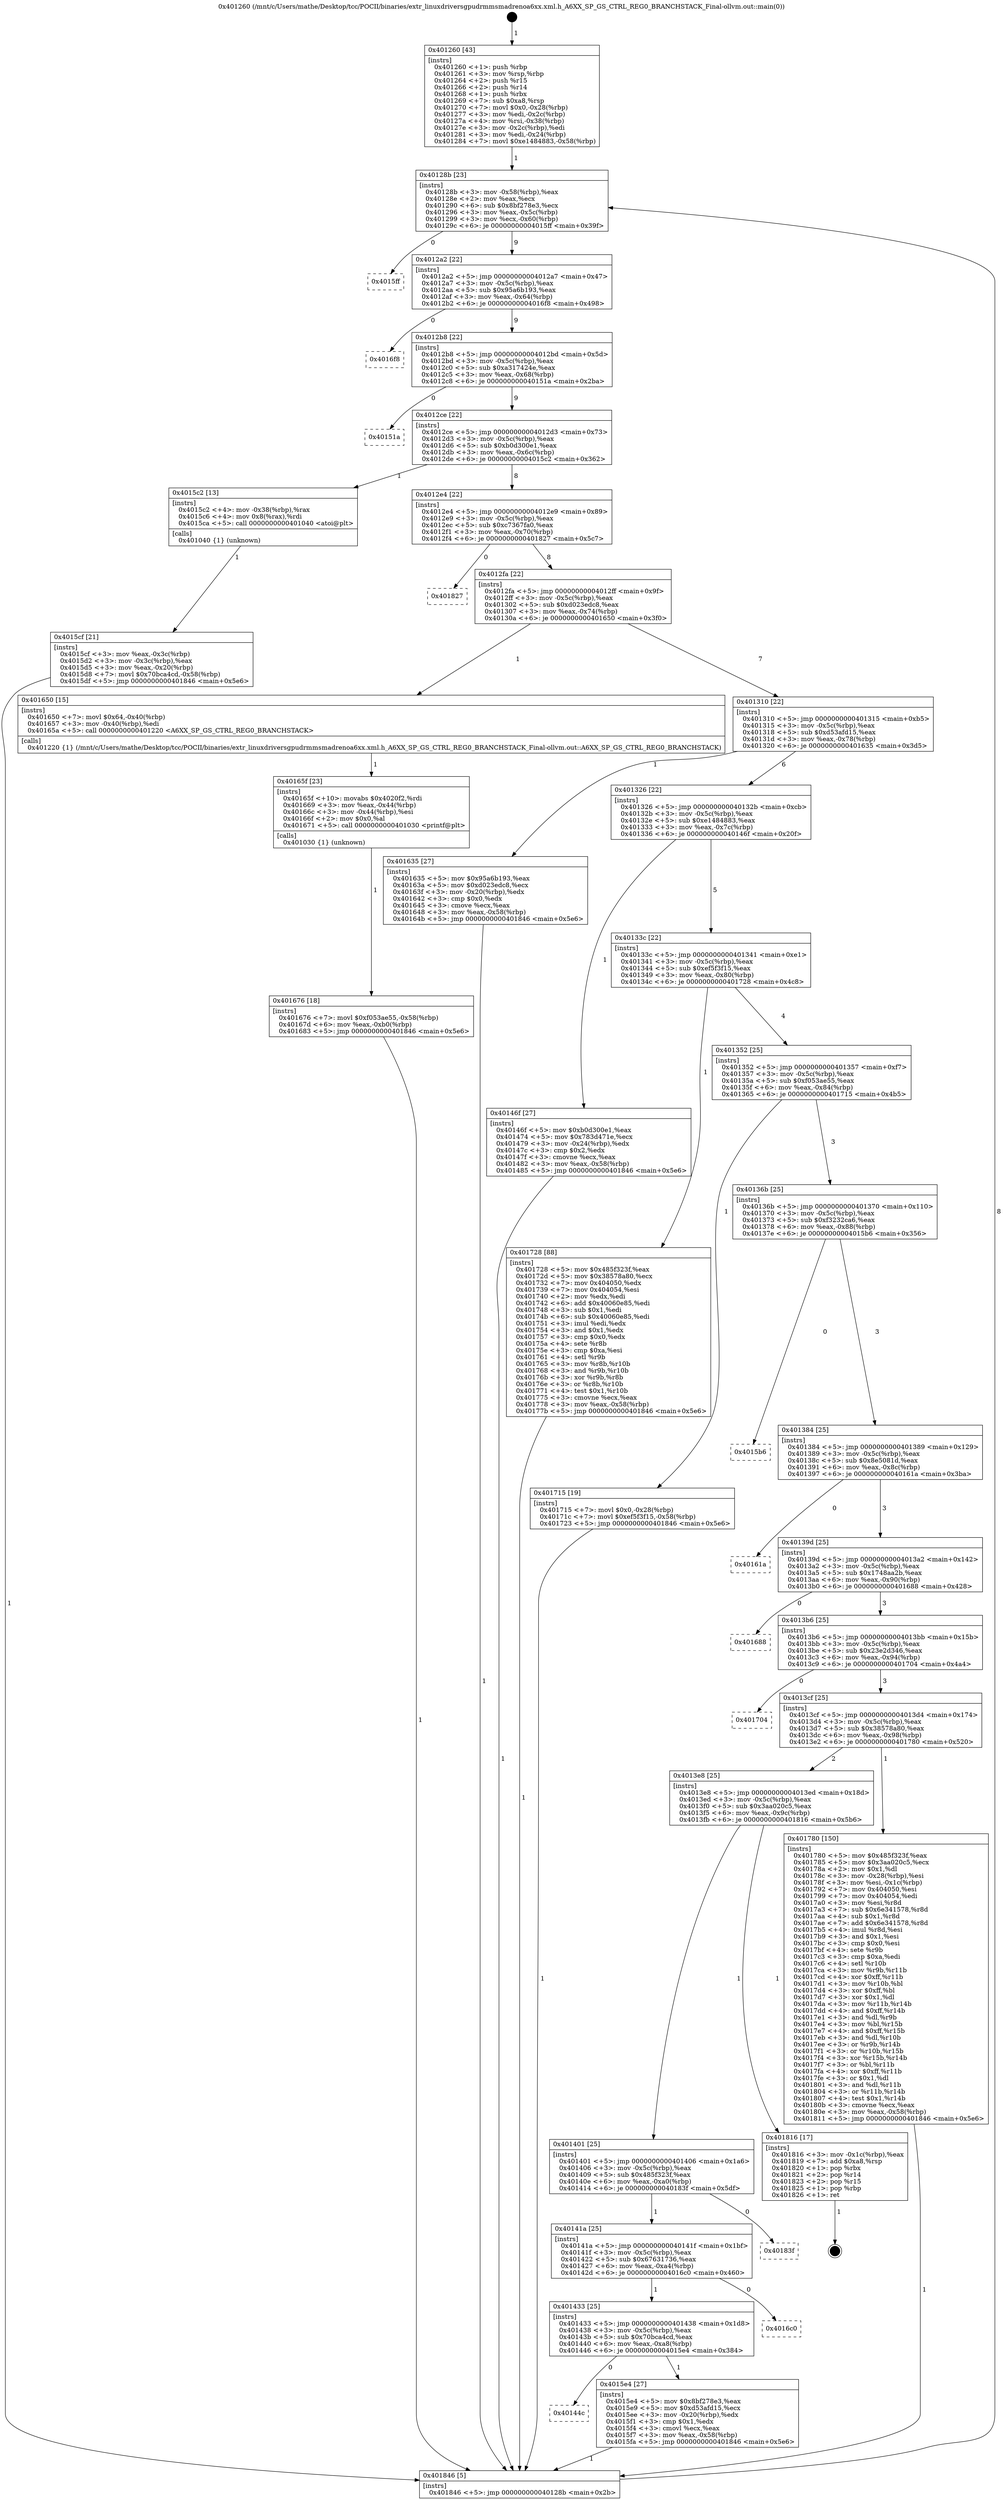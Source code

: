 digraph "0x401260" {
  label = "0x401260 (/mnt/c/Users/mathe/Desktop/tcc/POCII/binaries/extr_linuxdriversgpudrmmsmadrenoa6xx.xml.h_A6XX_SP_GS_CTRL_REG0_BRANCHSTACK_Final-ollvm.out::main(0))"
  labelloc = "t"
  node[shape=record]

  Entry [label="",width=0.3,height=0.3,shape=circle,fillcolor=black,style=filled]
  "0x40128b" [label="{
     0x40128b [23]\l
     | [instrs]\l
     &nbsp;&nbsp;0x40128b \<+3\>: mov -0x58(%rbp),%eax\l
     &nbsp;&nbsp;0x40128e \<+2\>: mov %eax,%ecx\l
     &nbsp;&nbsp;0x401290 \<+6\>: sub $0x8bf278e3,%ecx\l
     &nbsp;&nbsp;0x401296 \<+3\>: mov %eax,-0x5c(%rbp)\l
     &nbsp;&nbsp;0x401299 \<+3\>: mov %ecx,-0x60(%rbp)\l
     &nbsp;&nbsp;0x40129c \<+6\>: je 00000000004015ff \<main+0x39f\>\l
  }"]
  "0x4015ff" [label="{
     0x4015ff\l
  }", style=dashed]
  "0x4012a2" [label="{
     0x4012a2 [22]\l
     | [instrs]\l
     &nbsp;&nbsp;0x4012a2 \<+5\>: jmp 00000000004012a7 \<main+0x47\>\l
     &nbsp;&nbsp;0x4012a7 \<+3\>: mov -0x5c(%rbp),%eax\l
     &nbsp;&nbsp;0x4012aa \<+5\>: sub $0x95a6b193,%eax\l
     &nbsp;&nbsp;0x4012af \<+3\>: mov %eax,-0x64(%rbp)\l
     &nbsp;&nbsp;0x4012b2 \<+6\>: je 00000000004016f8 \<main+0x498\>\l
  }"]
  Exit [label="",width=0.3,height=0.3,shape=circle,fillcolor=black,style=filled,peripheries=2]
  "0x4016f8" [label="{
     0x4016f8\l
  }", style=dashed]
  "0x4012b8" [label="{
     0x4012b8 [22]\l
     | [instrs]\l
     &nbsp;&nbsp;0x4012b8 \<+5\>: jmp 00000000004012bd \<main+0x5d\>\l
     &nbsp;&nbsp;0x4012bd \<+3\>: mov -0x5c(%rbp),%eax\l
     &nbsp;&nbsp;0x4012c0 \<+5\>: sub $0xa317424e,%eax\l
     &nbsp;&nbsp;0x4012c5 \<+3\>: mov %eax,-0x68(%rbp)\l
     &nbsp;&nbsp;0x4012c8 \<+6\>: je 000000000040151a \<main+0x2ba\>\l
  }"]
  "0x401676" [label="{
     0x401676 [18]\l
     | [instrs]\l
     &nbsp;&nbsp;0x401676 \<+7\>: movl $0xf053ae55,-0x58(%rbp)\l
     &nbsp;&nbsp;0x40167d \<+6\>: mov %eax,-0xb0(%rbp)\l
     &nbsp;&nbsp;0x401683 \<+5\>: jmp 0000000000401846 \<main+0x5e6\>\l
  }"]
  "0x40151a" [label="{
     0x40151a\l
  }", style=dashed]
  "0x4012ce" [label="{
     0x4012ce [22]\l
     | [instrs]\l
     &nbsp;&nbsp;0x4012ce \<+5\>: jmp 00000000004012d3 \<main+0x73\>\l
     &nbsp;&nbsp;0x4012d3 \<+3\>: mov -0x5c(%rbp),%eax\l
     &nbsp;&nbsp;0x4012d6 \<+5\>: sub $0xb0d300e1,%eax\l
     &nbsp;&nbsp;0x4012db \<+3\>: mov %eax,-0x6c(%rbp)\l
     &nbsp;&nbsp;0x4012de \<+6\>: je 00000000004015c2 \<main+0x362\>\l
  }"]
  "0x40165f" [label="{
     0x40165f [23]\l
     | [instrs]\l
     &nbsp;&nbsp;0x40165f \<+10\>: movabs $0x4020f2,%rdi\l
     &nbsp;&nbsp;0x401669 \<+3\>: mov %eax,-0x44(%rbp)\l
     &nbsp;&nbsp;0x40166c \<+3\>: mov -0x44(%rbp),%esi\l
     &nbsp;&nbsp;0x40166f \<+2\>: mov $0x0,%al\l
     &nbsp;&nbsp;0x401671 \<+5\>: call 0000000000401030 \<printf@plt\>\l
     | [calls]\l
     &nbsp;&nbsp;0x401030 \{1\} (unknown)\l
  }"]
  "0x4015c2" [label="{
     0x4015c2 [13]\l
     | [instrs]\l
     &nbsp;&nbsp;0x4015c2 \<+4\>: mov -0x38(%rbp),%rax\l
     &nbsp;&nbsp;0x4015c6 \<+4\>: mov 0x8(%rax),%rdi\l
     &nbsp;&nbsp;0x4015ca \<+5\>: call 0000000000401040 \<atoi@plt\>\l
     | [calls]\l
     &nbsp;&nbsp;0x401040 \{1\} (unknown)\l
  }"]
  "0x4012e4" [label="{
     0x4012e4 [22]\l
     | [instrs]\l
     &nbsp;&nbsp;0x4012e4 \<+5\>: jmp 00000000004012e9 \<main+0x89\>\l
     &nbsp;&nbsp;0x4012e9 \<+3\>: mov -0x5c(%rbp),%eax\l
     &nbsp;&nbsp;0x4012ec \<+5\>: sub $0xc7367fa0,%eax\l
     &nbsp;&nbsp;0x4012f1 \<+3\>: mov %eax,-0x70(%rbp)\l
     &nbsp;&nbsp;0x4012f4 \<+6\>: je 0000000000401827 \<main+0x5c7\>\l
  }"]
  "0x40144c" [label="{
     0x40144c\l
  }", style=dashed]
  "0x401827" [label="{
     0x401827\l
  }", style=dashed]
  "0x4012fa" [label="{
     0x4012fa [22]\l
     | [instrs]\l
     &nbsp;&nbsp;0x4012fa \<+5\>: jmp 00000000004012ff \<main+0x9f\>\l
     &nbsp;&nbsp;0x4012ff \<+3\>: mov -0x5c(%rbp),%eax\l
     &nbsp;&nbsp;0x401302 \<+5\>: sub $0xd023edc8,%eax\l
     &nbsp;&nbsp;0x401307 \<+3\>: mov %eax,-0x74(%rbp)\l
     &nbsp;&nbsp;0x40130a \<+6\>: je 0000000000401650 \<main+0x3f0\>\l
  }"]
  "0x4015e4" [label="{
     0x4015e4 [27]\l
     | [instrs]\l
     &nbsp;&nbsp;0x4015e4 \<+5\>: mov $0x8bf278e3,%eax\l
     &nbsp;&nbsp;0x4015e9 \<+5\>: mov $0xd53afd15,%ecx\l
     &nbsp;&nbsp;0x4015ee \<+3\>: mov -0x20(%rbp),%edx\l
     &nbsp;&nbsp;0x4015f1 \<+3\>: cmp $0x1,%edx\l
     &nbsp;&nbsp;0x4015f4 \<+3\>: cmovl %ecx,%eax\l
     &nbsp;&nbsp;0x4015f7 \<+3\>: mov %eax,-0x58(%rbp)\l
     &nbsp;&nbsp;0x4015fa \<+5\>: jmp 0000000000401846 \<main+0x5e6\>\l
  }"]
  "0x401650" [label="{
     0x401650 [15]\l
     | [instrs]\l
     &nbsp;&nbsp;0x401650 \<+7\>: movl $0x64,-0x40(%rbp)\l
     &nbsp;&nbsp;0x401657 \<+3\>: mov -0x40(%rbp),%edi\l
     &nbsp;&nbsp;0x40165a \<+5\>: call 0000000000401220 \<A6XX_SP_GS_CTRL_REG0_BRANCHSTACK\>\l
     | [calls]\l
     &nbsp;&nbsp;0x401220 \{1\} (/mnt/c/Users/mathe/Desktop/tcc/POCII/binaries/extr_linuxdriversgpudrmmsmadrenoa6xx.xml.h_A6XX_SP_GS_CTRL_REG0_BRANCHSTACK_Final-ollvm.out::A6XX_SP_GS_CTRL_REG0_BRANCHSTACK)\l
  }"]
  "0x401310" [label="{
     0x401310 [22]\l
     | [instrs]\l
     &nbsp;&nbsp;0x401310 \<+5\>: jmp 0000000000401315 \<main+0xb5\>\l
     &nbsp;&nbsp;0x401315 \<+3\>: mov -0x5c(%rbp),%eax\l
     &nbsp;&nbsp;0x401318 \<+5\>: sub $0xd53afd15,%eax\l
     &nbsp;&nbsp;0x40131d \<+3\>: mov %eax,-0x78(%rbp)\l
     &nbsp;&nbsp;0x401320 \<+6\>: je 0000000000401635 \<main+0x3d5\>\l
  }"]
  "0x401433" [label="{
     0x401433 [25]\l
     | [instrs]\l
     &nbsp;&nbsp;0x401433 \<+5\>: jmp 0000000000401438 \<main+0x1d8\>\l
     &nbsp;&nbsp;0x401438 \<+3\>: mov -0x5c(%rbp),%eax\l
     &nbsp;&nbsp;0x40143b \<+5\>: sub $0x70bca4cd,%eax\l
     &nbsp;&nbsp;0x401440 \<+6\>: mov %eax,-0xa8(%rbp)\l
     &nbsp;&nbsp;0x401446 \<+6\>: je 00000000004015e4 \<main+0x384\>\l
  }"]
  "0x401635" [label="{
     0x401635 [27]\l
     | [instrs]\l
     &nbsp;&nbsp;0x401635 \<+5\>: mov $0x95a6b193,%eax\l
     &nbsp;&nbsp;0x40163a \<+5\>: mov $0xd023edc8,%ecx\l
     &nbsp;&nbsp;0x40163f \<+3\>: mov -0x20(%rbp),%edx\l
     &nbsp;&nbsp;0x401642 \<+3\>: cmp $0x0,%edx\l
     &nbsp;&nbsp;0x401645 \<+3\>: cmove %ecx,%eax\l
     &nbsp;&nbsp;0x401648 \<+3\>: mov %eax,-0x58(%rbp)\l
     &nbsp;&nbsp;0x40164b \<+5\>: jmp 0000000000401846 \<main+0x5e6\>\l
  }"]
  "0x401326" [label="{
     0x401326 [22]\l
     | [instrs]\l
     &nbsp;&nbsp;0x401326 \<+5\>: jmp 000000000040132b \<main+0xcb\>\l
     &nbsp;&nbsp;0x40132b \<+3\>: mov -0x5c(%rbp),%eax\l
     &nbsp;&nbsp;0x40132e \<+5\>: sub $0xe1484883,%eax\l
     &nbsp;&nbsp;0x401333 \<+3\>: mov %eax,-0x7c(%rbp)\l
     &nbsp;&nbsp;0x401336 \<+6\>: je 000000000040146f \<main+0x20f\>\l
  }"]
  "0x4016c0" [label="{
     0x4016c0\l
  }", style=dashed]
  "0x40146f" [label="{
     0x40146f [27]\l
     | [instrs]\l
     &nbsp;&nbsp;0x40146f \<+5\>: mov $0xb0d300e1,%eax\l
     &nbsp;&nbsp;0x401474 \<+5\>: mov $0x783d471e,%ecx\l
     &nbsp;&nbsp;0x401479 \<+3\>: mov -0x24(%rbp),%edx\l
     &nbsp;&nbsp;0x40147c \<+3\>: cmp $0x2,%edx\l
     &nbsp;&nbsp;0x40147f \<+3\>: cmovne %ecx,%eax\l
     &nbsp;&nbsp;0x401482 \<+3\>: mov %eax,-0x58(%rbp)\l
     &nbsp;&nbsp;0x401485 \<+5\>: jmp 0000000000401846 \<main+0x5e6\>\l
  }"]
  "0x40133c" [label="{
     0x40133c [22]\l
     | [instrs]\l
     &nbsp;&nbsp;0x40133c \<+5\>: jmp 0000000000401341 \<main+0xe1\>\l
     &nbsp;&nbsp;0x401341 \<+3\>: mov -0x5c(%rbp),%eax\l
     &nbsp;&nbsp;0x401344 \<+5\>: sub $0xef5f3f15,%eax\l
     &nbsp;&nbsp;0x401349 \<+3\>: mov %eax,-0x80(%rbp)\l
     &nbsp;&nbsp;0x40134c \<+6\>: je 0000000000401728 \<main+0x4c8\>\l
  }"]
  "0x401846" [label="{
     0x401846 [5]\l
     | [instrs]\l
     &nbsp;&nbsp;0x401846 \<+5\>: jmp 000000000040128b \<main+0x2b\>\l
  }"]
  "0x401260" [label="{
     0x401260 [43]\l
     | [instrs]\l
     &nbsp;&nbsp;0x401260 \<+1\>: push %rbp\l
     &nbsp;&nbsp;0x401261 \<+3\>: mov %rsp,%rbp\l
     &nbsp;&nbsp;0x401264 \<+2\>: push %r15\l
     &nbsp;&nbsp;0x401266 \<+2\>: push %r14\l
     &nbsp;&nbsp;0x401268 \<+1\>: push %rbx\l
     &nbsp;&nbsp;0x401269 \<+7\>: sub $0xa8,%rsp\l
     &nbsp;&nbsp;0x401270 \<+7\>: movl $0x0,-0x28(%rbp)\l
     &nbsp;&nbsp;0x401277 \<+3\>: mov %edi,-0x2c(%rbp)\l
     &nbsp;&nbsp;0x40127a \<+4\>: mov %rsi,-0x38(%rbp)\l
     &nbsp;&nbsp;0x40127e \<+3\>: mov -0x2c(%rbp),%edi\l
     &nbsp;&nbsp;0x401281 \<+3\>: mov %edi,-0x24(%rbp)\l
     &nbsp;&nbsp;0x401284 \<+7\>: movl $0xe1484883,-0x58(%rbp)\l
  }"]
  "0x4015cf" [label="{
     0x4015cf [21]\l
     | [instrs]\l
     &nbsp;&nbsp;0x4015cf \<+3\>: mov %eax,-0x3c(%rbp)\l
     &nbsp;&nbsp;0x4015d2 \<+3\>: mov -0x3c(%rbp),%eax\l
     &nbsp;&nbsp;0x4015d5 \<+3\>: mov %eax,-0x20(%rbp)\l
     &nbsp;&nbsp;0x4015d8 \<+7\>: movl $0x70bca4cd,-0x58(%rbp)\l
     &nbsp;&nbsp;0x4015df \<+5\>: jmp 0000000000401846 \<main+0x5e6\>\l
  }"]
  "0x40141a" [label="{
     0x40141a [25]\l
     | [instrs]\l
     &nbsp;&nbsp;0x40141a \<+5\>: jmp 000000000040141f \<main+0x1bf\>\l
     &nbsp;&nbsp;0x40141f \<+3\>: mov -0x5c(%rbp),%eax\l
     &nbsp;&nbsp;0x401422 \<+5\>: sub $0x67631736,%eax\l
     &nbsp;&nbsp;0x401427 \<+6\>: mov %eax,-0xa4(%rbp)\l
     &nbsp;&nbsp;0x40142d \<+6\>: je 00000000004016c0 \<main+0x460\>\l
  }"]
  "0x401728" [label="{
     0x401728 [88]\l
     | [instrs]\l
     &nbsp;&nbsp;0x401728 \<+5\>: mov $0x485f323f,%eax\l
     &nbsp;&nbsp;0x40172d \<+5\>: mov $0x38578a80,%ecx\l
     &nbsp;&nbsp;0x401732 \<+7\>: mov 0x404050,%edx\l
     &nbsp;&nbsp;0x401739 \<+7\>: mov 0x404054,%esi\l
     &nbsp;&nbsp;0x401740 \<+2\>: mov %edx,%edi\l
     &nbsp;&nbsp;0x401742 \<+6\>: add $0x40060e85,%edi\l
     &nbsp;&nbsp;0x401748 \<+3\>: sub $0x1,%edi\l
     &nbsp;&nbsp;0x40174b \<+6\>: sub $0x40060e85,%edi\l
     &nbsp;&nbsp;0x401751 \<+3\>: imul %edi,%edx\l
     &nbsp;&nbsp;0x401754 \<+3\>: and $0x1,%edx\l
     &nbsp;&nbsp;0x401757 \<+3\>: cmp $0x0,%edx\l
     &nbsp;&nbsp;0x40175a \<+4\>: sete %r8b\l
     &nbsp;&nbsp;0x40175e \<+3\>: cmp $0xa,%esi\l
     &nbsp;&nbsp;0x401761 \<+4\>: setl %r9b\l
     &nbsp;&nbsp;0x401765 \<+3\>: mov %r8b,%r10b\l
     &nbsp;&nbsp;0x401768 \<+3\>: and %r9b,%r10b\l
     &nbsp;&nbsp;0x40176b \<+3\>: xor %r9b,%r8b\l
     &nbsp;&nbsp;0x40176e \<+3\>: or %r8b,%r10b\l
     &nbsp;&nbsp;0x401771 \<+4\>: test $0x1,%r10b\l
     &nbsp;&nbsp;0x401775 \<+3\>: cmovne %ecx,%eax\l
     &nbsp;&nbsp;0x401778 \<+3\>: mov %eax,-0x58(%rbp)\l
     &nbsp;&nbsp;0x40177b \<+5\>: jmp 0000000000401846 \<main+0x5e6\>\l
  }"]
  "0x401352" [label="{
     0x401352 [25]\l
     | [instrs]\l
     &nbsp;&nbsp;0x401352 \<+5\>: jmp 0000000000401357 \<main+0xf7\>\l
     &nbsp;&nbsp;0x401357 \<+3\>: mov -0x5c(%rbp),%eax\l
     &nbsp;&nbsp;0x40135a \<+5\>: sub $0xf053ae55,%eax\l
     &nbsp;&nbsp;0x40135f \<+6\>: mov %eax,-0x84(%rbp)\l
     &nbsp;&nbsp;0x401365 \<+6\>: je 0000000000401715 \<main+0x4b5\>\l
  }"]
  "0x40183f" [label="{
     0x40183f\l
  }", style=dashed]
  "0x401715" [label="{
     0x401715 [19]\l
     | [instrs]\l
     &nbsp;&nbsp;0x401715 \<+7\>: movl $0x0,-0x28(%rbp)\l
     &nbsp;&nbsp;0x40171c \<+7\>: movl $0xef5f3f15,-0x58(%rbp)\l
     &nbsp;&nbsp;0x401723 \<+5\>: jmp 0000000000401846 \<main+0x5e6\>\l
  }"]
  "0x40136b" [label="{
     0x40136b [25]\l
     | [instrs]\l
     &nbsp;&nbsp;0x40136b \<+5\>: jmp 0000000000401370 \<main+0x110\>\l
     &nbsp;&nbsp;0x401370 \<+3\>: mov -0x5c(%rbp),%eax\l
     &nbsp;&nbsp;0x401373 \<+5\>: sub $0xf3232ca6,%eax\l
     &nbsp;&nbsp;0x401378 \<+6\>: mov %eax,-0x88(%rbp)\l
     &nbsp;&nbsp;0x40137e \<+6\>: je 00000000004015b6 \<main+0x356\>\l
  }"]
  "0x401401" [label="{
     0x401401 [25]\l
     | [instrs]\l
     &nbsp;&nbsp;0x401401 \<+5\>: jmp 0000000000401406 \<main+0x1a6\>\l
     &nbsp;&nbsp;0x401406 \<+3\>: mov -0x5c(%rbp),%eax\l
     &nbsp;&nbsp;0x401409 \<+5\>: sub $0x485f323f,%eax\l
     &nbsp;&nbsp;0x40140e \<+6\>: mov %eax,-0xa0(%rbp)\l
     &nbsp;&nbsp;0x401414 \<+6\>: je 000000000040183f \<main+0x5df\>\l
  }"]
  "0x4015b6" [label="{
     0x4015b6\l
  }", style=dashed]
  "0x401384" [label="{
     0x401384 [25]\l
     | [instrs]\l
     &nbsp;&nbsp;0x401384 \<+5\>: jmp 0000000000401389 \<main+0x129\>\l
     &nbsp;&nbsp;0x401389 \<+3\>: mov -0x5c(%rbp),%eax\l
     &nbsp;&nbsp;0x40138c \<+5\>: sub $0x8e5081d,%eax\l
     &nbsp;&nbsp;0x401391 \<+6\>: mov %eax,-0x8c(%rbp)\l
     &nbsp;&nbsp;0x401397 \<+6\>: je 000000000040161a \<main+0x3ba\>\l
  }"]
  "0x401816" [label="{
     0x401816 [17]\l
     | [instrs]\l
     &nbsp;&nbsp;0x401816 \<+3\>: mov -0x1c(%rbp),%eax\l
     &nbsp;&nbsp;0x401819 \<+7\>: add $0xa8,%rsp\l
     &nbsp;&nbsp;0x401820 \<+1\>: pop %rbx\l
     &nbsp;&nbsp;0x401821 \<+2\>: pop %r14\l
     &nbsp;&nbsp;0x401823 \<+2\>: pop %r15\l
     &nbsp;&nbsp;0x401825 \<+1\>: pop %rbp\l
     &nbsp;&nbsp;0x401826 \<+1\>: ret\l
  }"]
  "0x40161a" [label="{
     0x40161a\l
  }", style=dashed]
  "0x40139d" [label="{
     0x40139d [25]\l
     | [instrs]\l
     &nbsp;&nbsp;0x40139d \<+5\>: jmp 00000000004013a2 \<main+0x142\>\l
     &nbsp;&nbsp;0x4013a2 \<+3\>: mov -0x5c(%rbp),%eax\l
     &nbsp;&nbsp;0x4013a5 \<+5\>: sub $0x1748aa2b,%eax\l
     &nbsp;&nbsp;0x4013aa \<+6\>: mov %eax,-0x90(%rbp)\l
     &nbsp;&nbsp;0x4013b0 \<+6\>: je 0000000000401688 \<main+0x428\>\l
  }"]
  "0x4013e8" [label="{
     0x4013e8 [25]\l
     | [instrs]\l
     &nbsp;&nbsp;0x4013e8 \<+5\>: jmp 00000000004013ed \<main+0x18d\>\l
     &nbsp;&nbsp;0x4013ed \<+3\>: mov -0x5c(%rbp),%eax\l
     &nbsp;&nbsp;0x4013f0 \<+5\>: sub $0x3aa020c5,%eax\l
     &nbsp;&nbsp;0x4013f5 \<+6\>: mov %eax,-0x9c(%rbp)\l
     &nbsp;&nbsp;0x4013fb \<+6\>: je 0000000000401816 \<main+0x5b6\>\l
  }"]
  "0x401688" [label="{
     0x401688\l
  }", style=dashed]
  "0x4013b6" [label="{
     0x4013b6 [25]\l
     | [instrs]\l
     &nbsp;&nbsp;0x4013b6 \<+5\>: jmp 00000000004013bb \<main+0x15b\>\l
     &nbsp;&nbsp;0x4013bb \<+3\>: mov -0x5c(%rbp),%eax\l
     &nbsp;&nbsp;0x4013be \<+5\>: sub $0x23e2d346,%eax\l
     &nbsp;&nbsp;0x4013c3 \<+6\>: mov %eax,-0x94(%rbp)\l
     &nbsp;&nbsp;0x4013c9 \<+6\>: je 0000000000401704 \<main+0x4a4\>\l
  }"]
  "0x401780" [label="{
     0x401780 [150]\l
     | [instrs]\l
     &nbsp;&nbsp;0x401780 \<+5\>: mov $0x485f323f,%eax\l
     &nbsp;&nbsp;0x401785 \<+5\>: mov $0x3aa020c5,%ecx\l
     &nbsp;&nbsp;0x40178a \<+2\>: mov $0x1,%dl\l
     &nbsp;&nbsp;0x40178c \<+3\>: mov -0x28(%rbp),%esi\l
     &nbsp;&nbsp;0x40178f \<+3\>: mov %esi,-0x1c(%rbp)\l
     &nbsp;&nbsp;0x401792 \<+7\>: mov 0x404050,%esi\l
     &nbsp;&nbsp;0x401799 \<+7\>: mov 0x404054,%edi\l
     &nbsp;&nbsp;0x4017a0 \<+3\>: mov %esi,%r8d\l
     &nbsp;&nbsp;0x4017a3 \<+7\>: sub $0x6e341578,%r8d\l
     &nbsp;&nbsp;0x4017aa \<+4\>: sub $0x1,%r8d\l
     &nbsp;&nbsp;0x4017ae \<+7\>: add $0x6e341578,%r8d\l
     &nbsp;&nbsp;0x4017b5 \<+4\>: imul %r8d,%esi\l
     &nbsp;&nbsp;0x4017b9 \<+3\>: and $0x1,%esi\l
     &nbsp;&nbsp;0x4017bc \<+3\>: cmp $0x0,%esi\l
     &nbsp;&nbsp;0x4017bf \<+4\>: sete %r9b\l
     &nbsp;&nbsp;0x4017c3 \<+3\>: cmp $0xa,%edi\l
     &nbsp;&nbsp;0x4017c6 \<+4\>: setl %r10b\l
     &nbsp;&nbsp;0x4017ca \<+3\>: mov %r9b,%r11b\l
     &nbsp;&nbsp;0x4017cd \<+4\>: xor $0xff,%r11b\l
     &nbsp;&nbsp;0x4017d1 \<+3\>: mov %r10b,%bl\l
     &nbsp;&nbsp;0x4017d4 \<+3\>: xor $0xff,%bl\l
     &nbsp;&nbsp;0x4017d7 \<+3\>: xor $0x1,%dl\l
     &nbsp;&nbsp;0x4017da \<+3\>: mov %r11b,%r14b\l
     &nbsp;&nbsp;0x4017dd \<+4\>: and $0xff,%r14b\l
     &nbsp;&nbsp;0x4017e1 \<+3\>: and %dl,%r9b\l
     &nbsp;&nbsp;0x4017e4 \<+3\>: mov %bl,%r15b\l
     &nbsp;&nbsp;0x4017e7 \<+4\>: and $0xff,%r15b\l
     &nbsp;&nbsp;0x4017eb \<+3\>: and %dl,%r10b\l
     &nbsp;&nbsp;0x4017ee \<+3\>: or %r9b,%r14b\l
     &nbsp;&nbsp;0x4017f1 \<+3\>: or %r10b,%r15b\l
     &nbsp;&nbsp;0x4017f4 \<+3\>: xor %r15b,%r14b\l
     &nbsp;&nbsp;0x4017f7 \<+3\>: or %bl,%r11b\l
     &nbsp;&nbsp;0x4017fa \<+4\>: xor $0xff,%r11b\l
     &nbsp;&nbsp;0x4017fe \<+3\>: or $0x1,%dl\l
     &nbsp;&nbsp;0x401801 \<+3\>: and %dl,%r11b\l
     &nbsp;&nbsp;0x401804 \<+3\>: or %r11b,%r14b\l
     &nbsp;&nbsp;0x401807 \<+4\>: test $0x1,%r14b\l
     &nbsp;&nbsp;0x40180b \<+3\>: cmovne %ecx,%eax\l
     &nbsp;&nbsp;0x40180e \<+3\>: mov %eax,-0x58(%rbp)\l
     &nbsp;&nbsp;0x401811 \<+5\>: jmp 0000000000401846 \<main+0x5e6\>\l
  }"]
  "0x401704" [label="{
     0x401704\l
  }", style=dashed]
  "0x4013cf" [label="{
     0x4013cf [25]\l
     | [instrs]\l
     &nbsp;&nbsp;0x4013cf \<+5\>: jmp 00000000004013d4 \<main+0x174\>\l
     &nbsp;&nbsp;0x4013d4 \<+3\>: mov -0x5c(%rbp),%eax\l
     &nbsp;&nbsp;0x4013d7 \<+5\>: sub $0x38578a80,%eax\l
     &nbsp;&nbsp;0x4013dc \<+6\>: mov %eax,-0x98(%rbp)\l
     &nbsp;&nbsp;0x4013e2 \<+6\>: je 0000000000401780 \<main+0x520\>\l
  }"]
  Entry -> "0x401260" [label=" 1"]
  "0x40128b" -> "0x4015ff" [label=" 0"]
  "0x40128b" -> "0x4012a2" [label=" 9"]
  "0x401816" -> Exit [label=" 1"]
  "0x4012a2" -> "0x4016f8" [label=" 0"]
  "0x4012a2" -> "0x4012b8" [label=" 9"]
  "0x401780" -> "0x401846" [label=" 1"]
  "0x4012b8" -> "0x40151a" [label=" 0"]
  "0x4012b8" -> "0x4012ce" [label=" 9"]
  "0x401728" -> "0x401846" [label=" 1"]
  "0x4012ce" -> "0x4015c2" [label=" 1"]
  "0x4012ce" -> "0x4012e4" [label=" 8"]
  "0x401715" -> "0x401846" [label=" 1"]
  "0x4012e4" -> "0x401827" [label=" 0"]
  "0x4012e4" -> "0x4012fa" [label=" 8"]
  "0x401676" -> "0x401846" [label=" 1"]
  "0x4012fa" -> "0x401650" [label=" 1"]
  "0x4012fa" -> "0x401310" [label=" 7"]
  "0x40165f" -> "0x401676" [label=" 1"]
  "0x401310" -> "0x401635" [label=" 1"]
  "0x401310" -> "0x401326" [label=" 6"]
  "0x401635" -> "0x401846" [label=" 1"]
  "0x401326" -> "0x40146f" [label=" 1"]
  "0x401326" -> "0x40133c" [label=" 5"]
  "0x40146f" -> "0x401846" [label=" 1"]
  "0x401260" -> "0x40128b" [label=" 1"]
  "0x401846" -> "0x40128b" [label=" 8"]
  "0x4015c2" -> "0x4015cf" [label=" 1"]
  "0x4015cf" -> "0x401846" [label=" 1"]
  "0x4015e4" -> "0x401846" [label=" 1"]
  "0x40133c" -> "0x401728" [label=" 1"]
  "0x40133c" -> "0x401352" [label=" 4"]
  "0x401433" -> "0x4015e4" [label=" 1"]
  "0x401352" -> "0x401715" [label=" 1"]
  "0x401352" -> "0x40136b" [label=" 3"]
  "0x401650" -> "0x40165f" [label=" 1"]
  "0x40136b" -> "0x4015b6" [label=" 0"]
  "0x40136b" -> "0x401384" [label=" 3"]
  "0x40141a" -> "0x4016c0" [label=" 0"]
  "0x401384" -> "0x40161a" [label=" 0"]
  "0x401384" -> "0x40139d" [label=" 3"]
  "0x401433" -> "0x40144c" [label=" 0"]
  "0x40139d" -> "0x401688" [label=" 0"]
  "0x40139d" -> "0x4013b6" [label=" 3"]
  "0x401401" -> "0x40183f" [label=" 0"]
  "0x4013b6" -> "0x401704" [label=" 0"]
  "0x4013b6" -> "0x4013cf" [label=" 3"]
  "0x40141a" -> "0x401433" [label=" 1"]
  "0x4013cf" -> "0x401780" [label=" 1"]
  "0x4013cf" -> "0x4013e8" [label=" 2"]
  "0x401401" -> "0x40141a" [label=" 1"]
  "0x4013e8" -> "0x401816" [label=" 1"]
  "0x4013e8" -> "0x401401" [label=" 1"]
}
